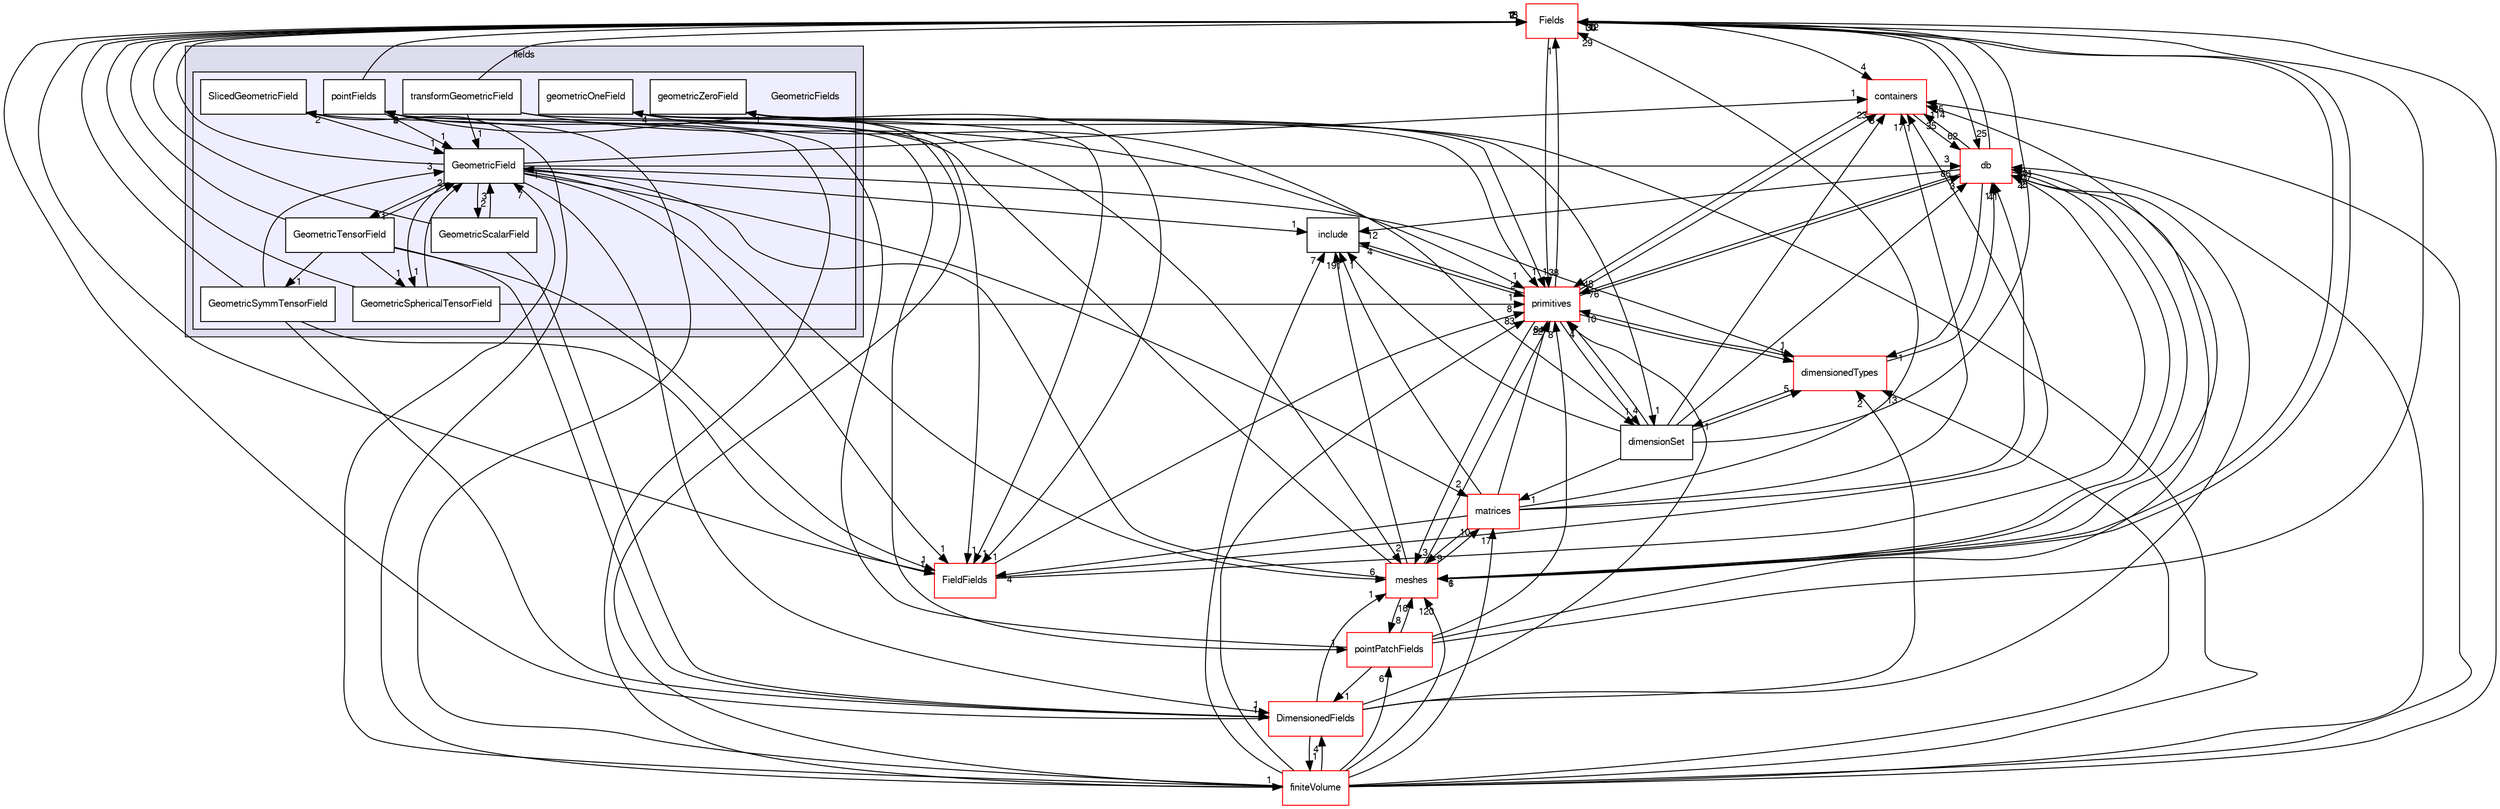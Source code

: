 digraph "src/OpenFOAM/fields/GeometricFields" {
  bgcolor=transparent;
  compound=true
  node [ fontsize="10", fontname="FreeSans"];
  edge [ labelfontsize="10", labelfontname="FreeSans"];
  subgraph clusterdir_962442b8f989d5529fab5e0f0e4ffb74 {
    graph [ bgcolor="#ddddee", pencolor="black", label="fields" fontname="FreeSans", fontsize="10", URL="dir_962442b8f989d5529fab5e0f0e4ffb74.html"]
  subgraph clusterdir_99558e6cce2e782cc8c86fe4c767e1e1 {
    graph [ bgcolor="#eeeeff", pencolor="black", label="" URL="dir_99558e6cce2e782cc8c86fe4c767e1e1.html"];
    dir_99558e6cce2e782cc8c86fe4c767e1e1 [shape=plaintext label="GeometricFields"];
    dir_cd8c242dbf9349898a9b717387ebe031 [shape=box label="GeometricField" color="black" fillcolor="white" style="filled" URL="dir_cd8c242dbf9349898a9b717387ebe031.html"];
    dir_3fe5c6ba658aa1bce054286b6bc64dba [shape=box label="geometricOneField" color="black" fillcolor="white" style="filled" URL="dir_3fe5c6ba658aa1bce054286b6bc64dba.html"];
    dir_8d94ff87ce93360797bbd9e601270b79 [shape=box label="GeometricScalarField" color="black" fillcolor="white" style="filled" URL="dir_8d94ff87ce93360797bbd9e601270b79.html"];
    dir_1511140f93c0ce1002d17a6bb313e786 [shape=box label="GeometricSphericalTensorField" color="black" fillcolor="white" style="filled" URL="dir_1511140f93c0ce1002d17a6bb313e786.html"];
    dir_02a55e4020468345e3b4cc1316f3bce2 [shape=box label="GeometricSymmTensorField" color="black" fillcolor="white" style="filled" URL="dir_02a55e4020468345e3b4cc1316f3bce2.html"];
    dir_5ce9b94a15d598509690339b73ab7566 [shape=box label="GeometricTensorField" color="black" fillcolor="white" style="filled" URL="dir_5ce9b94a15d598509690339b73ab7566.html"];
    dir_d502f7f1d1671c3d5d015b74a5c3d608 [shape=box label="geometricZeroField" color="black" fillcolor="white" style="filled" URL="dir_d502f7f1d1671c3d5d015b74a5c3d608.html"];
    dir_fb544a263ee5c7dab45167a96ac3aea6 [shape=box label="pointFields" color="black" fillcolor="white" style="filled" URL="dir_fb544a263ee5c7dab45167a96ac3aea6.html"];
    dir_5403329cc97bfc28bfbeddd45da2aeca [shape=box label="SlicedGeometricField" color="black" fillcolor="white" style="filled" URL="dir_5403329cc97bfc28bfbeddd45da2aeca.html"];
    dir_294f1234ecb570bb24e81c656b57300e [shape=box label="transformGeometricField" color="black" fillcolor="white" style="filled" URL="dir_294f1234ecb570bb24e81c656b57300e.html"];
  }
  }
  dir_7d364942a13d3ce50f6681364b448a98 [shape=box label="Fields" color="red" URL="dir_7d364942a13d3ce50f6681364b448a98.html"];
  dir_9bd15774b555cf7259a6fa18f99fe99b [shape=box label="finiteVolume" color="red" URL="dir_9bd15774b555cf7259a6fa18f99fe99b.html"];
  dir_8eb3a7b50b56ddbfb00a2ddef0a44ff7 [shape=box label="FieldFields" color="red" URL="dir_8eb3a7b50b56ddbfb00a2ddef0a44ff7.html"];
  dir_19d0872053bde092be81d7fe3f56cbf7 [shape=box label="containers" color="red" URL="dir_19d0872053bde092be81d7fe3f56cbf7.html"];
  dir_b07477ab37bc0cd7eb28fb569c691c21 [shape=box label="matrices" color="red" URL="dir_b07477ab37bc0cd7eb28fb569c691c21.html"];
  dir_ddfbc8513dac5f891eeb54fd21e599df [shape=box label="dimensionSet" URL="dir_ddfbc8513dac5f891eeb54fd21e599df.html"];
  dir_1c0ea8bf575d837c6744560b5bb2481c [shape=box label="pointPatchFields" color="red" URL="dir_1c0ea8bf575d837c6744560b5bb2481c.html"];
  dir_aa2423979fb45fc41c393a5db370ab21 [shape=box label="meshes" color="red" URL="dir_aa2423979fb45fc41c393a5db370ab21.html"];
  dir_d4979fdf35c07e0caec68718d229a4b4 [shape=box label="dimensionedTypes" color="red" URL="dir_d4979fdf35c07e0caec68718d229a4b4.html"];
  dir_63c634f7a7cfd679ac26c67fb30fc32f [shape=box label="db" color="red" URL="dir_63c634f7a7cfd679ac26c67fb30fc32f.html"];
  dir_3e50f45338116b169052b428016851aa [shape=box label="primitives" color="red" URL="dir_3e50f45338116b169052b428016851aa.html"];
  dir_e954e9f5966bc1c681a414ec8bd0ee15 [shape=box label="include" URL="dir_e954e9f5966bc1c681a414ec8bd0ee15.html"];
  dir_8c8bb42ce9b582caaa8128a267c381ba [shape=box label="DimensionedFields" color="red" URL="dir_8c8bb42ce9b582caaa8128a267c381ba.html"];
  dir_7d364942a13d3ce50f6681364b448a98->dir_19d0872053bde092be81d7fe3f56cbf7 [headlabel="4", labeldistance=1.5 headhref="dir_001873_001737.html"];
  dir_7d364942a13d3ce50f6681364b448a98->dir_aa2423979fb45fc41c393a5db370ab21 [headlabel="1", labeldistance=1.5 headhref="dir_001873_002059.html"];
  dir_7d364942a13d3ce50f6681364b448a98->dir_63c634f7a7cfd679ac26c67fb30fc32f [headlabel="25", labeldistance=1.5 headhref="dir_001873_001787.html"];
  dir_7d364942a13d3ce50f6681364b448a98->dir_3e50f45338116b169052b428016851aa [headlabel="38", labeldistance=1.5 headhref="dir_001873_002157.html"];
  dir_9bd15774b555cf7259a6fa18f99fe99b->dir_7d364942a13d3ce50f6681364b448a98 [headlabel="172", labeldistance=1.5 headhref="dir_000749_001873.html"];
  dir_9bd15774b555cf7259a6fa18f99fe99b->dir_fb544a263ee5c7dab45167a96ac3aea6 [headlabel="8", labeldistance=1.5 headhref="dir_000749_001901.html"];
  dir_9bd15774b555cf7259a6fa18f99fe99b->dir_19d0872053bde092be81d7fe3f56cbf7 [headlabel="35", labeldistance=1.5 headhref="dir_000749_001737.html"];
  dir_9bd15774b555cf7259a6fa18f99fe99b->dir_b07477ab37bc0cd7eb28fb569c691c21 [headlabel="17", labeldistance=1.5 headhref="dir_000749_001972.html"];
  dir_9bd15774b555cf7259a6fa18f99fe99b->dir_1c0ea8bf575d837c6744560b5bb2481c [headlabel="6", labeldistance=1.5 headhref="dir_000749_001904.html"];
  dir_9bd15774b555cf7259a6fa18f99fe99b->dir_aa2423979fb45fc41c393a5db370ab21 [headlabel="120", labeldistance=1.5 headhref="dir_000749_002059.html"];
  dir_9bd15774b555cf7259a6fa18f99fe99b->dir_d4979fdf35c07e0caec68718d229a4b4 [headlabel="13", labeldistance=1.5 headhref="dir_000749_001848.html"];
  dir_9bd15774b555cf7259a6fa18f99fe99b->dir_63c634f7a7cfd679ac26c67fb30fc32f [headlabel="201", labeldistance=1.5 headhref="dir_000749_001787.html"];
  dir_9bd15774b555cf7259a6fa18f99fe99b->dir_5403329cc97bfc28bfbeddd45da2aeca [headlabel="2", labeldistance=1.5 headhref="dir_000749_001902.html"];
  dir_9bd15774b555cf7259a6fa18f99fe99b->dir_3e50f45338116b169052b428016851aa [headlabel="83", labeldistance=1.5 headhref="dir_000749_002157.html"];
  dir_9bd15774b555cf7259a6fa18f99fe99b->dir_d502f7f1d1671c3d5d015b74a5c3d608 [headlabel="1", labeldistance=1.5 headhref="dir_000749_001900.html"];
  dir_9bd15774b555cf7259a6fa18f99fe99b->dir_e954e9f5966bc1c681a414ec8bd0ee15 [headlabel="7", labeldistance=1.5 headhref="dir_000749_001952.html"];
  dir_9bd15774b555cf7259a6fa18f99fe99b->dir_3fe5c6ba658aa1bce054286b6bc64dba [headlabel="4", labeldistance=1.5 headhref="dir_000749_001895.html"];
  dir_9bd15774b555cf7259a6fa18f99fe99b->dir_8c8bb42ce9b582caaa8128a267c381ba [headlabel="4", labeldistance=1.5 headhref="dir_000749_001858.html"];
  dir_9bd15774b555cf7259a6fa18f99fe99b->dir_cd8c242dbf9349898a9b717387ebe031 [headlabel="7", labeldistance=1.5 headhref="dir_000749_001894.html"];
  dir_8eb3a7b50b56ddbfb00a2ddef0a44ff7->dir_7d364942a13d3ce50f6681364b448a98 [headlabel="13", labeldistance=1.5 headhref="dir_001864_001873.html"];
  dir_8eb3a7b50b56ddbfb00a2ddef0a44ff7->dir_19d0872053bde092be81d7fe3f56cbf7 [headlabel="1", labeldistance=1.5 headhref="dir_001864_001737.html"];
  dir_8eb3a7b50b56ddbfb00a2ddef0a44ff7->dir_63c634f7a7cfd679ac26c67fb30fc32f [headlabel="1", labeldistance=1.5 headhref="dir_001864_001787.html"];
  dir_8eb3a7b50b56ddbfb00a2ddef0a44ff7->dir_3e50f45338116b169052b428016851aa [headlabel="8", labeldistance=1.5 headhref="dir_001864_002157.html"];
  dir_1511140f93c0ce1002d17a6bb313e786->dir_7d364942a13d3ce50f6681364b448a98 [headlabel="2", labeldistance=1.5 headhref="dir_001897_001873.html"];
  dir_1511140f93c0ce1002d17a6bb313e786->dir_3e50f45338116b169052b428016851aa [headlabel="1", labeldistance=1.5 headhref="dir_001897_002157.html"];
  dir_1511140f93c0ce1002d17a6bb313e786->dir_cd8c242dbf9349898a9b717387ebe031 [headlabel="3", labeldistance=1.5 headhref="dir_001897_001894.html"];
  dir_fb544a263ee5c7dab45167a96ac3aea6->dir_7d364942a13d3ce50f6681364b448a98 [headlabel="2", labeldistance=1.5 headhref="dir_001901_001873.html"];
  dir_fb544a263ee5c7dab45167a96ac3aea6->dir_1c0ea8bf575d837c6744560b5bb2481c [headlabel="1", labeldistance=1.5 headhref="dir_001901_001904.html"];
  dir_fb544a263ee5c7dab45167a96ac3aea6->dir_aa2423979fb45fc41c393a5db370ab21 [headlabel="2", labeldistance=1.5 headhref="dir_001901_002059.html"];
  dir_fb544a263ee5c7dab45167a96ac3aea6->dir_cd8c242dbf9349898a9b717387ebe031 [headlabel="1", labeldistance=1.5 headhref="dir_001901_001894.html"];
  dir_19d0872053bde092be81d7fe3f56cbf7->dir_63c634f7a7cfd679ac26c67fb30fc32f [headlabel="62", labeldistance=1.5 headhref="dir_001737_001787.html"];
  dir_19d0872053bde092be81d7fe3f56cbf7->dir_3e50f45338116b169052b428016851aa [headlabel="48", labeldistance=1.5 headhref="dir_001737_002157.html"];
  dir_b07477ab37bc0cd7eb28fb569c691c21->dir_7d364942a13d3ce50f6681364b448a98 [headlabel="29", labeldistance=1.5 headhref="dir_001972_001873.html"];
  dir_b07477ab37bc0cd7eb28fb569c691c21->dir_8eb3a7b50b56ddbfb00a2ddef0a44ff7 [headlabel="4", labeldistance=1.5 headhref="dir_001972_001864.html"];
  dir_b07477ab37bc0cd7eb28fb569c691c21->dir_19d0872053bde092be81d7fe3f56cbf7 [headlabel="17", labeldistance=1.5 headhref="dir_001972_001737.html"];
  dir_b07477ab37bc0cd7eb28fb569c691c21->dir_aa2423979fb45fc41c393a5db370ab21 [headlabel="9", labeldistance=1.5 headhref="dir_001972_002059.html"];
  dir_b07477ab37bc0cd7eb28fb569c691c21->dir_63c634f7a7cfd679ac26c67fb30fc32f [headlabel="41", labeldistance=1.5 headhref="dir_001972_001787.html"];
  dir_b07477ab37bc0cd7eb28fb569c691c21->dir_3e50f45338116b169052b428016851aa [headlabel="22", labeldistance=1.5 headhref="dir_001972_002157.html"];
  dir_b07477ab37bc0cd7eb28fb569c691c21->dir_e954e9f5966bc1c681a414ec8bd0ee15 [headlabel="1", labeldistance=1.5 headhref="dir_001972_001952.html"];
  dir_02a55e4020468345e3b4cc1316f3bce2->dir_7d364942a13d3ce50f6681364b448a98 [headlabel="2", labeldistance=1.5 headhref="dir_001898_001873.html"];
  dir_02a55e4020468345e3b4cc1316f3bce2->dir_8eb3a7b50b56ddbfb00a2ddef0a44ff7 [headlabel="1", labeldistance=1.5 headhref="dir_001898_001864.html"];
  dir_02a55e4020468345e3b4cc1316f3bce2->dir_8c8bb42ce9b582caaa8128a267c381ba [headlabel="1", labeldistance=1.5 headhref="dir_001898_001858.html"];
  dir_02a55e4020468345e3b4cc1316f3bce2->dir_cd8c242dbf9349898a9b717387ebe031 [headlabel="3", labeldistance=1.5 headhref="dir_001898_001894.html"];
  dir_ddfbc8513dac5f891eeb54fd21e599df->dir_7d364942a13d3ce50f6681364b448a98 [headlabel="1", labeldistance=1.5 headhref="dir_001855_001873.html"];
  dir_ddfbc8513dac5f891eeb54fd21e599df->dir_19d0872053bde092be81d7fe3f56cbf7 [headlabel="3", labeldistance=1.5 headhref="dir_001855_001737.html"];
  dir_ddfbc8513dac5f891eeb54fd21e599df->dir_b07477ab37bc0cd7eb28fb569c691c21 [headlabel="1", labeldistance=1.5 headhref="dir_001855_001972.html"];
  dir_ddfbc8513dac5f891eeb54fd21e599df->dir_d4979fdf35c07e0caec68718d229a4b4 [headlabel="5", labeldistance=1.5 headhref="dir_001855_001848.html"];
  dir_ddfbc8513dac5f891eeb54fd21e599df->dir_63c634f7a7cfd679ac26c67fb30fc32f [headlabel="3", labeldistance=1.5 headhref="dir_001855_001787.html"];
  dir_ddfbc8513dac5f891eeb54fd21e599df->dir_3e50f45338116b169052b428016851aa [headlabel="1", labeldistance=1.5 headhref="dir_001855_002157.html"];
  dir_ddfbc8513dac5f891eeb54fd21e599df->dir_e954e9f5966bc1c681a414ec8bd0ee15 [headlabel="1", labeldistance=1.5 headhref="dir_001855_001952.html"];
  dir_294f1234ecb570bb24e81c656b57300e->dir_7d364942a13d3ce50f6681364b448a98 [headlabel="1", labeldistance=1.5 headhref="dir_001903_001873.html"];
  dir_294f1234ecb570bb24e81c656b57300e->dir_8eb3a7b50b56ddbfb00a2ddef0a44ff7 [headlabel="1", labeldistance=1.5 headhref="dir_001903_001864.html"];
  dir_294f1234ecb570bb24e81c656b57300e->dir_3e50f45338116b169052b428016851aa [headlabel="1", labeldistance=1.5 headhref="dir_001903_002157.html"];
  dir_294f1234ecb570bb24e81c656b57300e->dir_cd8c242dbf9349898a9b717387ebe031 [headlabel="1", labeldistance=1.5 headhref="dir_001903_001894.html"];
  dir_1c0ea8bf575d837c6744560b5bb2481c->dir_7d364942a13d3ce50f6681364b448a98 [headlabel="34", labeldistance=1.5 headhref="dir_001904_001873.html"];
  dir_1c0ea8bf575d837c6744560b5bb2481c->dir_fb544a263ee5c7dab45167a96ac3aea6 [headlabel="2", labeldistance=1.5 headhref="dir_001904_001901.html"];
  dir_1c0ea8bf575d837c6744560b5bb2481c->dir_aa2423979fb45fc41c393a5db370ab21 [headlabel="16", labeldistance=1.5 headhref="dir_001904_002059.html"];
  dir_1c0ea8bf575d837c6744560b5bb2481c->dir_63c634f7a7cfd679ac26c67fb30fc32f [headlabel="25", labeldistance=1.5 headhref="dir_001904_001787.html"];
  dir_1c0ea8bf575d837c6744560b5bb2481c->dir_3e50f45338116b169052b428016851aa [headlabel="8", labeldistance=1.5 headhref="dir_001904_002157.html"];
  dir_1c0ea8bf575d837c6744560b5bb2481c->dir_8c8bb42ce9b582caaa8128a267c381ba [headlabel="1", labeldistance=1.5 headhref="dir_001904_001858.html"];
  dir_aa2423979fb45fc41c393a5db370ab21->dir_7d364942a13d3ce50f6681364b448a98 [headlabel="30", labeldistance=1.5 headhref="dir_002059_001873.html"];
  dir_aa2423979fb45fc41c393a5db370ab21->dir_fb544a263ee5c7dab45167a96ac3aea6 [headlabel="1", labeldistance=1.5 headhref="dir_002059_001901.html"];
  dir_aa2423979fb45fc41c393a5db370ab21->dir_19d0872053bde092be81d7fe3f56cbf7 [headlabel="114", labeldistance=1.5 headhref="dir_002059_001737.html"];
  dir_aa2423979fb45fc41c393a5db370ab21->dir_b07477ab37bc0cd7eb28fb569c691c21 [headlabel="10", labeldistance=1.5 headhref="dir_002059_001972.html"];
  dir_aa2423979fb45fc41c393a5db370ab21->dir_1c0ea8bf575d837c6744560b5bb2481c [headlabel="8", labeldistance=1.5 headhref="dir_002059_001904.html"];
  dir_aa2423979fb45fc41c393a5db370ab21->dir_63c634f7a7cfd679ac26c67fb30fc32f [headlabel="117", labeldistance=1.5 headhref="dir_002059_001787.html"];
  dir_aa2423979fb45fc41c393a5db370ab21->dir_3e50f45338116b169052b428016851aa [headlabel="84", labeldistance=1.5 headhref="dir_002059_002157.html"];
  dir_aa2423979fb45fc41c393a5db370ab21->dir_e954e9f5966bc1c681a414ec8bd0ee15 [headlabel="19", labeldistance=1.5 headhref="dir_002059_001952.html"];
  dir_aa2423979fb45fc41c393a5db370ab21->dir_cd8c242dbf9349898a9b717387ebe031 [headlabel="1", labeldistance=1.5 headhref="dir_002059_001894.html"];
  dir_d4979fdf35c07e0caec68718d229a4b4->dir_ddfbc8513dac5f891eeb54fd21e599df [headlabel="1", labeldistance=1.5 headhref="dir_001848_001855.html"];
  dir_d4979fdf35c07e0caec68718d229a4b4->dir_63c634f7a7cfd679ac26c67fb30fc32f [headlabel="1", labeldistance=1.5 headhref="dir_001848_001787.html"];
  dir_d4979fdf35c07e0caec68718d229a4b4->dir_3e50f45338116b169052b428016851aa [headlabel="10", labeldistance=1.5 headhref="dir_001848_002157.html"];
  dir_8d94ff87ce93360797bbd9e601270b79->dir_7d364942a13d3ce50f6681364b448a98 [headlabel="2", labeldistance=1.5 headhref="dir_001896_001873.html"];
  dir_8d94ff87ce93360797bbd9e601270b79->dir_8c8bb42ce9b582caaa8128a267c381ba [headlabel="1", labeldistance=1.5 headhref="dir_001896_001858.html"];
  dir_8d94ff87ce93360797bbd9e601270b79->dir_cd8c242dbf9349898a9b717387ebe031 [headlabel="3", labeldistance=1.5 headhref="dir_001896_001894.html"];
  dir_63c634f7a7cfd679ac26c67fb30fc32f->dir_7d364942a13d3ce50f6681364b448a98 [headlabel="1", labeldistance=1.5 headhref="dir_001787_001873.html"];
  dir_63c634f7a7cfd679ac26c67fb30fc32f->dir_19d0872053bde092be81d7fe3f56cbf7 [headlabel="35", labeldistance=1.5 headhref="dir_001787_001737.html"];
  dir_63c634f7a7cfd679ac26c67fb30fc32f->dir_aa2423979fb45fc41c393a5db370ab21 [headlabel="6", labeldistance=1.5 headhref="dir_001787_002059.html"];
  dir_63c634f7a7cfd679ac26c67fb30fc32f->dir_d4979fdf35c07e0caec68718d229a4b4 [headlabel="1", labeldistance=1.5 headhref="dir_001787_001848.html"];
  dir_63c634f7a7cfd679ac26c67fb30fc32f->dir_3e50f45338116b169052b428016851aa [headlabel="76", labeldistance=1.5 headhref="dir_001787_002157.html"];
  dir_63c634f7a7cfd679ac26c67fb30fc32f->dir_e954e9f5966bc1c681a414ec8bd0ee15 [headlabel="12", labeldistance=1.5 headhref="dir_001787_001952.html"];
  dir_3e50f45338116b169052b428016851aa->dir_7d364942a13d3ce50f6681364b448a98 [headlabel="1", labeldistance=1.5 headhref="dir_002157_001873.html"];
  dir_3e50f45338116b169052b428016851aa->dir_19d0872053bde092be81d7fe3f56cbf7 [headlabel="23", labeldistance=1.5 headhref="dir_002157_001737.html"];
  dir_3e50f45338116b169052b428016851aa->dir_ddfbc8513dac5f891eeb54fd21e599df [headlabel="4", labeldistance=1.5 headhref="dir_002157_001855.html"];
  dir_3e50f45338116b169052b428016851aa->dir_aa2423979fb45fc41c393a5db370ab21 [headlabel="3", labeldistance=1.5 headhref="dir_002157_002059.html"];
  dir_3e50f45338116b169052b428016851aa->dir_d4979fdf35c07e0caec68718d229a4b4 [headlabel="1", labeldistance=1.5 headhref="dir_002157_001848.html"];
  dir_3e50f45338116b169052b428016851aa->dir_63c634f7a7cfd679ac26c67fb30fc32f [headlabel="86", labeldistance=1.5 headhref="dir_002157_001787.html"];
  dir_3e50f45338116b169052b428016851aa->dir_e954e9f5966bc1c681a414ec8bd0ee15 [headlabel="4", labeldistance=1.5 headhref="dir_002157_001952.html"];
  dir_5403329cc97bfc28bfbeddd45da2aeca->dir_9bd15774b555cf7259a6fa18f99fe99b [headlabel="1", labeldistance=1.5 headhref="dir_001902_000749.html"];
  dir_5403329cc97bfc28bfbeddd45da2aeca->dir_cd8c242dbf9349898a9b717387ebe031 [headlabel="1", labeldistance=1.5 headhref="dir_001902_001894.html"];
  dir_d502f7f1d1671c3d5d015b74a5c3d608->dir_8eb3a7b50b56ddbfb00a2ddef0a44ff7 [headlabel="1", labeldistance=1.5 headhref="dir_001900_001864.html"];
  dir_d502f7f1d1671c3d5d015b74a5c3d608->dir_ddfbc8513dac5f891eeb54fd21e599df [headlabel="1", labeldistance=1.5 headhref="dir_001900_001855.html"];
  dir_d502f7f1d1671c3d5d015b74a5c3d608->dir_3e50f45338116b169052b428016851aa [headlabel="1", labeldistance=1.5 headhref="dir_001900_002157.html"];
  dir_e954e9f5966bc1c681a414ec8bd0ee15->dir_3e50f45338116b169052b428016851aa [headlabel="2", labeldistance=1.5 headhref="dir_001952_002157.html"];
  dir_3fe5c6ba658aa1bce054286b6bc64dba->dir_8eb3a7b50b56ddbfb00a2ddef0a44ff7 [headlabel="1", labeldistance=1.5 headhref="dir_001895_001864.html"];
  dir_3fe5c6ba658aa1bce054286b6bc64dba->dir_ddfbc8513dac5f891eeb54fd21e599df [headlabel="1", labeldistance=1.5 headhref="dir_001895_001855.html"];
  dir_3fe5c6ba658aa1bce054286b6bc64dba->dir_3e50f45338116b169052b428016851aa [headlabel="1", labeldistance=1.5 headhref="dir_001895_002157.html"];
  dir_5ce9b94a15d598509690339b73ab7566->dir_7d364942a13d3ce50f6681364b448a98 [headlabel="2", labeldistance=1.5 headhref="dir_001899_001873.html"];
  dir_5ce9b94a15d598509690339b73ab7566->dir_8eb3a7b50b56ddbfb00a2ddef0a44ff7 [headlabel="1", labeldistance=1.5 headhref="dir_001899_001864.html"];
  dir_5ce9b94a15d598509690339b73ab7566->dir_1511140f93c0ce1002d17a6bb313e786 [headlabel="1", labeldistance=1.5 headhref="dir_001899_001897.html"];
  dir_5ce9b94a15d598509690339b73ab7566->dir_02a55e4020468345e3b4cc1316f3bce2 [headlabel="1", labeldistance=1.5 headhref="dir_001899_001898.html"];
  dir_5ce9b94a15d598509690339b73ab7566->dir_8c8bb42ce9b582caaa8128a267c381ba [headlabel="1", labeldistance=1.5 headhref="dir_001899_001858.html"];
  dir_5ce9b94a15d598509690339b73ab7566->dir_cd8c242dbf9349898a9b717387ebe031 [headlabel="2", labeldistance=1.5 headhref="dir_001899_001894.html"];
  dir_8c8bb42ce9b582caaa8128a267c381ba->dir_7d364942a13d3ce50f6681364b448a98 [headlabel="15", labeldistance=1.5 headhref="dir_001858_001873.html"];
  dir_8c8bb42ce9b582caaa8128a267c381ba->dir_9bd15774b555cf7259a6fa18f99fe99b [headlabel="1", labeldistance=1.5 headhref="dir_001858_000749.html"];
  dir_8c8bb42ce9b582caaa8128a267c381ba->dir_aa2423979fb45fc41c393a5db370ab21 [headlabel="1", labeldistance=1.5 headhref="dir_001858_002059.html"];
  dir_8c8bb42ce9b582caaa8128a267c381ba->dir_d4979fdf35c07e0caec68718d229a4b4 [headlabel="2", labeldistance=1.5 headhref="dir_001858_001848.html"];
  dir_8c8bb42ce9b582caaa8128a267c381ba->dir_63c634f7a7cfd679ac26c67fb30fc32f [headlabel="2", labeldistance=1.5 headhref="dir_001858_001787.html"];
  dir_8c8bb42ce9b582caaa8128a267c381ba->dir_3e50f45338116b169052b428016851aa [headlabel="4", labeldistance=1.5 headhref="dir_001858_002157.html"];
  dir_cd8c242dbf9349898a9b717387ebe031->dir_7d364942a13d3ce50f6681364b448a98 [headlabel="2", labeldistance=1.5 headhref="dir_001894_001873.html"];
  dir_cd8c242dbf9349898a9b717387ebe031->dir_8eb3a7b50b56ddbfb00a2ddef0a44ff7 [headlabel="1", labeldistance=1.5 headhref="dir_001894_001864.html"];
  dir_cd8c242dbf9349898a9b717387ebe031->dir_1511140f93c0ce1002d17a6bb313e786 [headlabel="1", labeldistance=1.5 headhref="dir_001894_001897.html"];
  dir_cd8c242dbf9349898a9b717387ebe031->dir_19d0872053bde092be81d7fe3f56cbf7 [headlabel="1", labeldistance=1.5 headhref="dir_001894_001737.html"];
  dir_cd8c242dbf9349898a9b717387ebe031->dir_b07477ab37bc0cd7eb28fb569c691c21 [headlabel="2", labeldistance=1.5 headhref="dir_001894_001972.html"];
  dir_cd8c242dbf9349898a9b717387ebe031->dir_aa2423979fb45fc41c393a5db370ab21 [headlabel="6", labeldistance=1.5 headhref="dir_001894_002059.html"];
  dir_cd8c242dbf9349898a9b717387ebe031->dir_d4979fdf35c07e0caec68718d229a4b4 [headlabel="1", labeldistance=1.5 headhref="dir_001894_001848.html"];
  dir_cd8c242dbf9349898a9b717387ebe031->dir_8d94ff87ce93360797bbd9e601270b79 [headlabel="2", labeldistance=1.5 headhref="dir_001894_001896.html"];
  dir_cd8c242dbf9349898a9b717387ebe031->dir_63c634f7a7cfd679ac26c67fb30fc32f [headlabel="3", labeldistance=1.5 headhref="dir_001894_001787.html"];
  dir_cd8c242dbf9349898a9b717387ebe031->dir_e954e9f5966bc1c681a414ec8bd0ee15 [headlabel="1", labeldistance=1.5 headhref="dir_001894_001952.html"];
  dir_cd8c242dbf9349898a9b717387ebe031->dir_5ce9b94a15d598509690339b73ab7566 [headlabel="1", labeldistance=1.5 headhref="dir_001894_001899.html"];
  dir_cd8c242dbf9349898a9b717387ebe031->dir_8c8bb42ce9b582caaa8128a267c381ba [headlabel="1", labeldistance=1.5 headhref="dir_001894_001858.html"];
}
